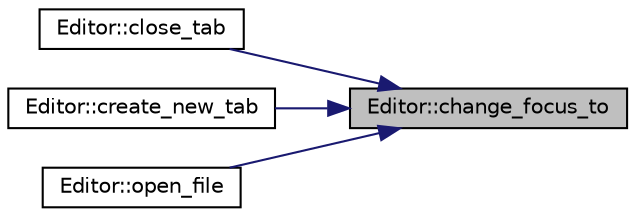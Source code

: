 digraph "Editor::change_focus_to"
{
 // INTERACTIVE_SVG=YES
 // LATEX_PDF_SIZE
  edge [fontname="Helvetica",fontsize="10",labelfontname="Helvetica",labelfontsize="10"];
  node [fontname="Helvetica",fontsize="10",shape=record];
  rankdir="RL";
  Node1 [label="Editor::change_focus_to",height=0.2,width=0.4,color="black", fillcolor="grey75", style="filled", fontcolor="black",tooltip="changing focus to target tab through setting \"current_tab\" parameter value."];
  Node1 -> Node2 [dir="back",color="midnightblue",fontsize="10",style="solid",fontname="Helvetica"];
  Node2 [label="Editor::close_tab",height=0.2,width=0.4,color="black", fillcolor="white", style="filled",URL="$dc/d38/class_editor.html#ad350995c3add4fc934b22e7172b7cac8",tooltip="closing tab (removing it from open tabs)."];
  Node1 -> Node3 [dir="back",color="midnightblue",fontsize="10",style="solid",fontname="Helvetica"];
  Node3 [label="Editor::create_new_tab",height=0.2,width=0.4,color="black", fillcolor="white", style="filled",URL="$dc/d38/class_editor.html#a546443cb9f1a9740e3b7d0f03d06e6ad",tooltip="creating new empty tab"];
  Node1 -> Node4 [dir="back",color="midnightblue",fontsize="10",style="solid",fontname="Helvetica"];
  Node4 [label="Editor::open_file",height=0.2,width=0.4,color="black", fillcolor="white", style="filled",URL="$dc/d38/class_editor.html#a0dbd67151109a433f0df1af433a59fd4",tooltip="loading new document to open tabs"];
}
